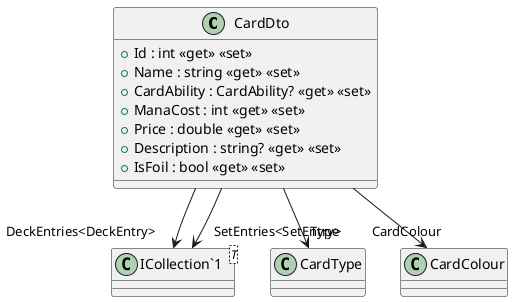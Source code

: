 @startuml
class CardDto {
    + Id : int <<get>> <<set>>
    + Name : string <<get>> <<set>>
    + CardAbility : CardAbility? <<get>> <<set>>
    + ManaCost : int <<get>> <<set>>
    + Price : double <<get>> <<set>>
    + Description : string? <<get>> <<set>>
    + IsFoil : bool <<get>> <<set>>
}
class "ICollection`1"<T> {
}
CardDto --> "Type" CardType
CardDto --> "DeckEntries<DeckEntry>" "ICollection`1"
CardDto --> "SetEntries<SetEntry>" "ICollection`1"
CardDto --> "CardColour" CardColour
@enduml
